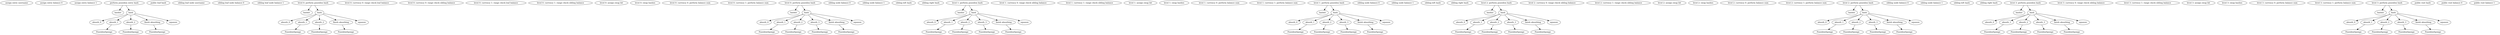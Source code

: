 digraph circuit{0[label="assign entry username";];1[label="assign entry balance 0";];2[label="assign entry balance 1";];3[label="perform poseidon entry hash";];4[label="hasher";];5[label="hash";];6[label="absorb_0";];7[label="absorb_1";];8[label="PoseidonSponge";];9[label="absorb_2";];10[label="PoseidonSponge";];11[label="finish absorbing";];12[label="PoseidonSponge";];13[label="squeeze";];14[label="public leaf hash";];15[label="sibling leaf node username";];16[label="sibling leaf node balance 0";];17[label="sibling leaf node balance 1";];18[label="level 0: perform poseidon hash";];19[label="hasher";];20[label="hash";];21[label="absorb_0";];22[label="absorb_1";];23[label="PoseidonSponge";];24[label="absorb_2";];25[label="PoseidonSponge";];26[label="finish absorbing";];27[label="PoseidonSponge";];28[label="squeeze";];29[label="level 0: currency 0: range check leaf balance";];30[label="level 0: currency 0: range check sibling balance";];31[label="level 0: currency 1: range check leaf balance";];32[label="level 0: currency 1: range check sibling balance";];33[label="level 0: assign swap bit";];34[label="level 0: swap hashes";];35[label="level 0: currency 0: perform balance sum";];36[label="level 0: currency 1: perform balance sum";];37[label="level 0: perform poseidon hash";];38[label="hasher";];39[label="hash";];40[label="absorb_0";];41[label="absorb_1";];42[label="PoseidonSponge";];43[label="absorb_2";];44[label="PoseidonSponge";];45[label="absorb_3";];46[label="PoseidonSponge";];47[label="finish absorbing";];48[label="PoseidonSponge";];49[label="squeeze";];50[label="sibling node balance 0";];51[label="sibling node balance 1";];52[label="sibling left hash";];53[label="sibling right hash";];54[label="level 1: perform poseidon hash";];55[label="hasher";];56[label="hash";];57[label="absorb_0";];58[label="absorb_1";];59[label="PoseidonSponge";];60[label="absorb_2";];61[label="PoseidonSponge";];62[label="absorb_3";];63[label="PoseidonSponge";];64[label="finish absorbing";];65[label="PoseidonSponge";];66[label="squeeze";];67[label="level 1: currency 0: range check sibling balance";];68[label="level 1: currency 1: range check sibling balance";];69[label="level 1: assign swap bit";];70[label="level 1: swap hashes";];71[label="level 1: currency 0: perform balance sum";];72[label="level 1: currency 1: perform balance sum";];73[label="level 1: perform poseidon hash";];74[label="hasher";];75[label="hash";];76[label="absorb_0";];77[label="absorb_1";];78[label="PoseidonSponge";];79[label="absorb_2";];80[label="PoseidonSponge";];81[label="absorb_3";];82[label="PoseidonSponge";];83[label="finish absorbing";];84[label="PoseidonSponge";];85[label="squeeze";];86[label="sibling node balance 0";];87[label="sibling node balance 1";];88[label="sibling left hash";];89[label="sibling right hash";];90[label="level 2: perform poseidon hash";];91[label="hasher";];92[label="hash";];93[label="absorb_0";];94[label="absorb_1";];95[label="PoseidonSponge";];96[label="absorb_2";];97[label="PoseidonSponge";];98[label="absorb_3";];99[label="PoseidonSponge";];100[label="finish absorbing";];101[label="PoseidonSponge";];102[label="squeeze";];103[label="level 2: currency 0: range check sibling balance";];104[label="level 2: currency 1: range check sibling balance";];105[label="level 2: assign swap bit";];106[label="level 2: swap hashes";];107[label="level 2: currency 0: perform balance sum";];108[label="level 2: currency 1: perform balance sum";];109[label="level 2: perform poseidon hash";];110[label="hasher";];111[label="hash";];112[label="absorb_0";];113[label="absorb_1";];114[label="PoseidonSponge";];115[label="absorb_2";];116[label="PoseidonSponge";];117[label="absorb_3";];118[label="PoseidonSponge";];119[label="finish absorbing";];120[label="PoseidonSponge";];121[label="squeeze";];122[label="sibling node balance 0";];123[label="sibling node balance 1";];124[label="sibling left hash";];125[label="sibling right hash";];126[label="level 3: perform poseidon hash";];127[label="hasher";];128[label="hash";];129[label="absorb_0";];130[label="absorb_1";];131[label="PoseidonSponge";];132[label="absorb_2";];133[label="PoseidonSponge";];134[label="absorb_3";];135[label="PoseidonSponge";];136[label="finish absorbing";];137[label="PoseidonSponge";];138[label="squeeze";];139[label="level 3: currency 0: range check sibling balance";];140[label="level 3: currency 1: range check sibling balance";];141[label="level 3: assign swap bit";];142[label="level 3: swap hashes";];143[label="level 3: currency 0: perform balance sum";];144[label="level 3: currency 1: perform balance sum";];145[label="level 3: perform poseidon hash";];146[label="hasher";];147[label="hash";];148[label="absorb_0";];149[label="absorb_1";];150[label="PoseidonSponge";];151[label="absorb_2";];152[label="PoseidonSponge";];153[label="absorb_3";];154[label="PoseidonSponge";];155[label="finish absorbing";];156[label="PoseidonSponge";];157[label="squeeze";];158[label="public root hash";];159[label="public root balance 0";];160[label="public root balance 1";];3->4;3->5;5->6;5->7;7->8;5->9;9->10;5->11;11->12;5->13;18->19;18->20;20->21;20->22;22->23;20->24;24->25;20->26;26->27;20->28;37->38;37->39;39->40;39->41;41->42;39->43;43->44;39->45;45->46;39->47;47->48;39->49;54->55;54->56;56->57;56->58;58->59;56->60;60->61;56->62;62->63;56->64;64->65;56->66;73->74;73->75;75->76;75->77;77->78;75->79;79->80;75->81;81->82;75->83;83->84;75->85;90->91;90->92;92->93;92->94;94->95;92->96;96->97;92->98;98->99;92->100;100->101;92->102;109->110;109->111;111->112;111->113;113->114;111->115;115->116;111->117;117->118;111->119;119->120;111->121;126->127;126->128;128->129;128->130;130->131;128->132;132->133;128->134;134->135;128->136;136->137;128->138;145->146;145->147;147->148;147->149;149->150;147->151;151->152;147->153;153->154;147->155;155->156;147->157;}
